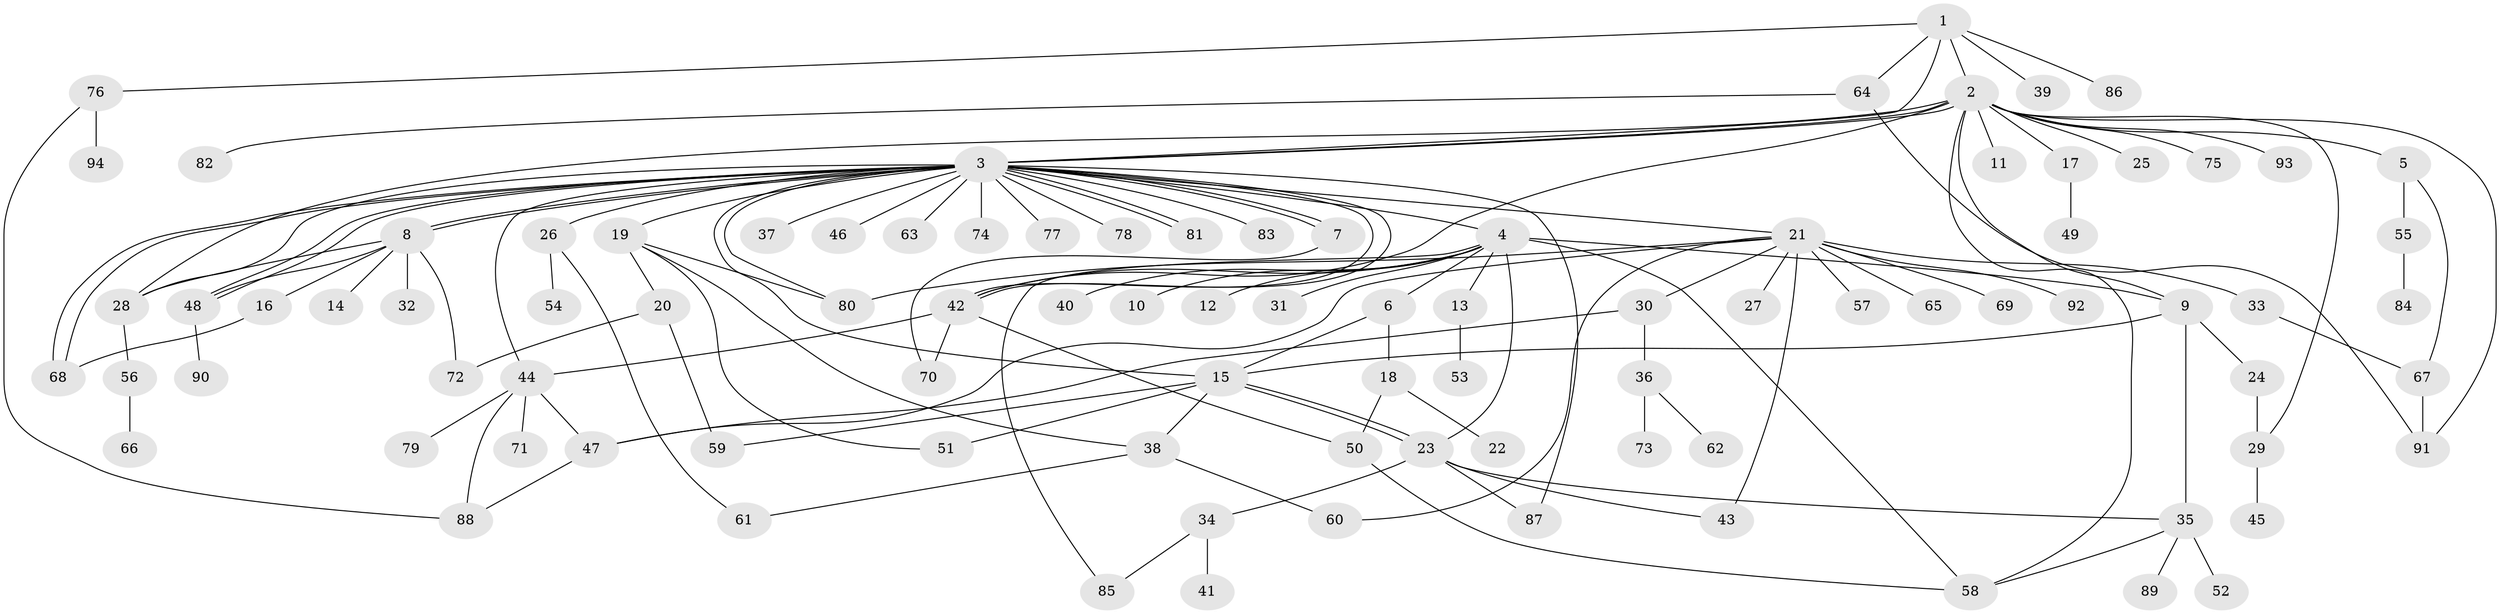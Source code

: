 // coarse degree distribution, {10: 0.0425531914893617, 2: 0.19148936170212766, 11: 0.02127659574468085, 4: 0.10638297872340426, 1: 0.40425531914893614, 6: 0.0425531914893617, 9: 0.02127659574468085, 5: 0.06382978723404255, 3: 0.0851063829787234, 20: 0.02127659574468085}
// Generated by graph-tools (version 1.1) at 2025/36/03/04/25 23:36:45]
// undirected, 94 vertices, 138 edges
graph export_dot {
  node [color=gray90,style=filled];
  1;
  2;
  3;
  4;
  5;
  6;
  7;
  8;
  9;
  10;
  11;
  12;
  13;
  14;
  15;
  16;
  17;
  18;
  19;
  20;
  21;
  22;
  23;
  24;
  25;
  26;
  27;
  28;
  29;
  30;
  31;
  32;
  33;
  34;
  35;
  36;
  37;
  38;
  39;
  40;
  41;
  42;
  43;
  44;
  45;
  46;
  47;
  48;
  49;
  50;
  51;
  52;
  53;
  54;
  55;
  56;
  57;
  58;
  59;
  60;
  61;
  62;
  63;
  64;
  65;
  66;
  67;
  68;
  69;
  70;
  71;
  72;
  73;
  74;
  75;
  76;
  77;
  78;
  79;
  80;
  81;
  82;
  83;
  84;
  85;
  86;
  87;
  88;
  89;
  90;
  91;
  92;
  93;
  94;
  1 -- 2;
  1 -- 3;
  1 -- 39;
  1 -- 64;
  1 -- 76;
  1 -- 86;
  2 -- 3;
  2 -- 3;
  2 -- 5;
  2 -- 9;
  2 -- 11;
  2 -- 17;
  2 -- 25;
  2 -- 28;
  2 -- 29;
  2 -- 42;
  2 -- 58;
  2 -- 75;
  2 -- 91;
  2 -- 93;
  3 -- 4;
  3 -- 7;
  3 -- 7;
  3 -- 8;
  3 -- 8;
  3 -- 15;
  3 -- 19;
  3 -- 21;
  3 -- 26;
  3 -- 28;
  3 -- 37;
  3 -- 42;
  3 -- 42;
  3 -- 44;
  3 -- 46;
  3 -- 48;
  3 -- 48;
  3 -- 63;
  3 -- 68;
  3 -- 68;
  3 -- 74;
  3 -- 77;
  3 -- 78;
  3 -- 80;
  3 -- 81;
  3 -- 81;
  3 -- 83;
  3 -- 87;
  4 -- 6;
  4 -- 9;
  4 -- 10;
  4 -- 12;
  4 -- 13;
  4 -- 23;
  4 -- 31;
  4 -- 40;
  4 -- 42;
  4 -- 58;
  4 -- 85;
  5 -- 55;
  5 -- 67;
  6 -- 15;
  6 -- 18;
  7 -- 70;
  8 -- 14;
  8 -- 16;
  8 -- 28;
  8 -- 32;
  8 -- 48;
  8 -- 72;
  9 -- 15;
  9 -- 24;
  9 -- 35;
  13 -- 53;
  15 -- 23;
  15 -- 23;
  15 -- 38;
  15 -- 51;
  15 -- 59;
  16 -- 68;
  17 -- 49;
  18 -- 22;
  18 -- 50;
  19 -- 20;
  19 -- 38;
  19 -- 51;
  19 -- 80;
  20 -- 59;
  20 -- 72;
  21 -- 27;
  21 -- 30;
  21 -- 33;
  21 -- 43;
  21 -- 47;
  21 -- 57;
  21 -- 60;
  21 -- 65;
  21 -- 69;
  21 -- 80;
  21 -- 92;
  23 -- 34;
  23 -- 35;
  23 -- 43;
  23 -- 87;
  24 -- 29;
  26 -- 54;
  26 -- 61;
  28 -- 56;
  29 -- 45;
  30 -- 36;
  30 -- 47;
  33 -- 67;
  34 -- 41;
  34 -- 85;
  35 -- 52;
  35 -- 58;
  35 -- 89;
  36 -- 62;
  36 -- 73;
  38 -- 60;
  38 -- 61;
  42 -- 44;
  42 -- 50;
  42 -- 70;
  44 -- 47;
  44 -- 71;
  44 -- 79;
  44 -- 88;
  47 -- 88;
  48 -- 90;
  50 -- 58;
  55 -- 84;
  56 -- 66;
  64 -- 82;
  64 -- 91;
  67 -- 91;
  76 -- 88;
  76 -- 94;
}
